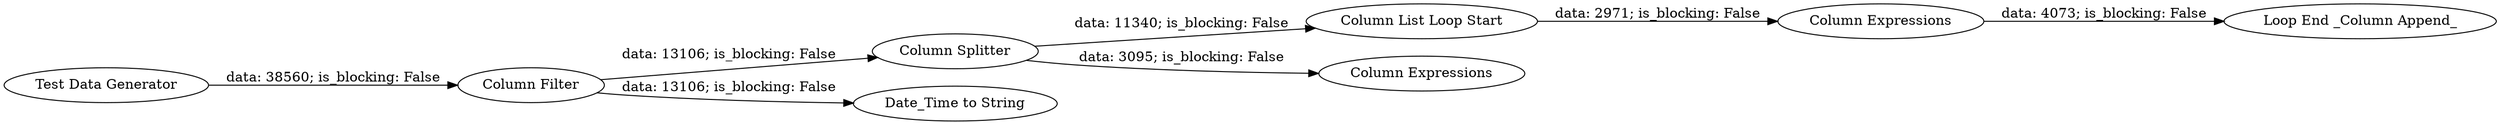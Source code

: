 digraph {
	"-5746531331612716012_1633" [label="Column Splitter"]
	"-5746531331612716012_1558" [label="Test Data Generator"]
	"-5746531331612716012_1632" [label="Column List Loop Start"]
	"-5746531331612716012_1595" [label="Date_Time to String"]
	"-5746531331612716012_1635" [label="Column Expressions"]
	"-5746531331612716012_1634" [label="Loop End _Column Append_"]
	"-5746531331612716012_1631" [label="Column Expressions"]
	"-5746531331612716012_1559" [label="Column Filter"]
	"-5746531331612716012_1633" -> "-5746531331612716012_1632" [label="data: 11340; is_blocking: False"]
	"-5746531331612716012_1558" -> "-5746531331612716012_1559" [label="data: 38560; is_blocking: False"]
	"-5746531331612716012_1559" -> "-5746531331612716012_1633" [label="data: 13106; is_blocking: False"]
	"-5746531331612716012_1631" -> "-5746531331612716012_1634" [label="data: 4073; is_blocking: False"]
	"-5746531331612716012_1559" -> "-5746531331612716012_1595" [label="data: 13106; is_blocking: False"]
	"-5746531331612716012_1633" -> "-5746531331612716012_1635" [label="data: 3095; is_blocking: False"]
	"-5746531331612716012_1632" -> "-5746531331612716012_1631" [label="data: 2971; is_blocking: False"]
	rankdir=LR
}
